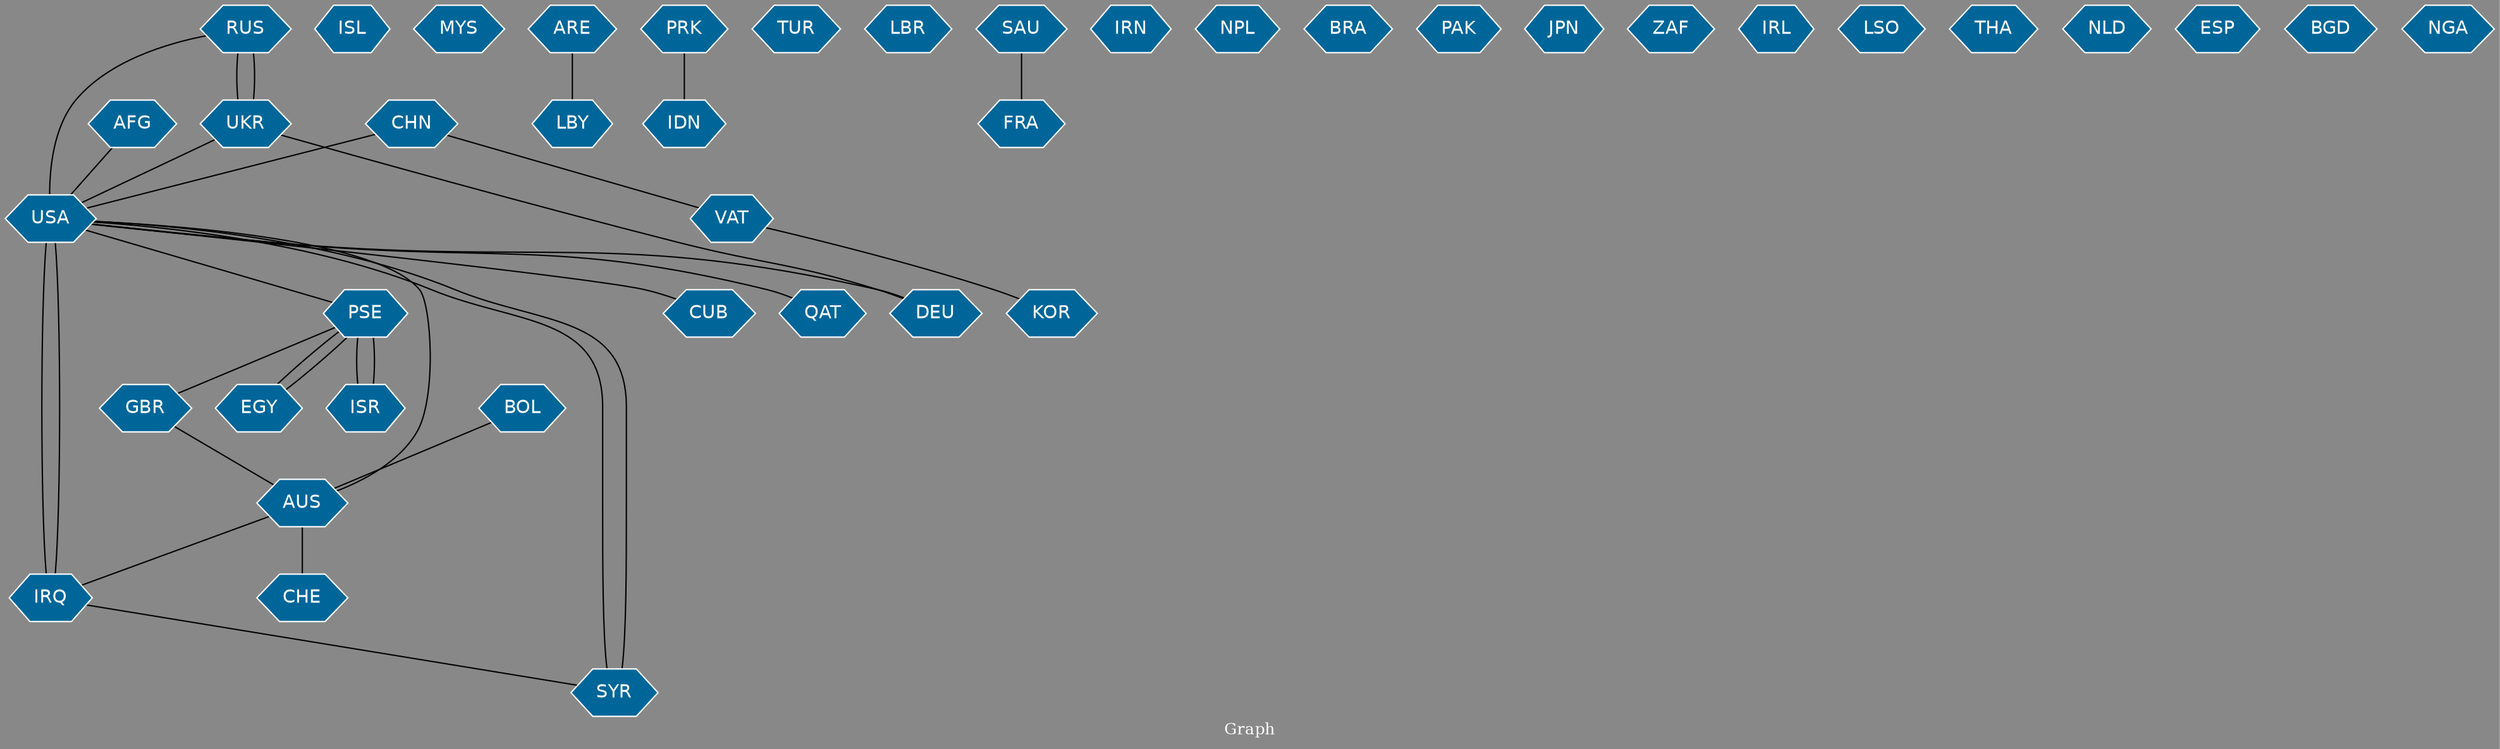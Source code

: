 // Countries together in item graph
graph {
	graph [bgcolor="#888888" fontcolor=white fontsize=12 label="Graph" outputorder=edgesfirst overlap=prism]
	node [color=white fillcolor="#006699" fontcolor=white fontname=Helvetica shape=hexagon style=filled]
	edge [arrowhead=open color=black fontcolor=white fontname=Courier fontsize=12]
		RUS [label=RUS]
		AFG [label=AFG]
		USA [label=USA]
		UKR [label=UKR]
		GBR [label=GBR]
		SYR [label=SYR]
		ISL [label=ISL]
		PSE [label=PSE]
		ISR [label=ISR]
		MYS [label=MYS]
		LBY [label=LBY]
		CHN [label=CHN]
		IRQ [label=IRQ]
		VAT [label=VAT]
		IDN [label=IDN]
		TUR [label=TUR]
		AUS [label=AUS]
		CHE [label=CHE]
		LBR [label=LBR]
		SAU [label=SAU]
		FRA [label=FRA]
		IRN [label=IRN]
		KOR [label=KOR]
		EGY [label=EGY]
		NPL [label=NPL]
		BRA [label=BRA]
		PAK [label=PAK]
		JPN [label=JPN]
		ZAF [label=ZAF]
		IRL [label=IRL]
		ARE [label=ARE]
		BOL [label=BOL]
		LSO [label=LSO]
		DEU [label=DEU]
		THA [label=THA]
		NLD [label=NLD]
		ESP [label=ESP]
		PRK [label=PRK]
		BGD [label=BGD]
		NGA [label=NGA]
		CUB [label=CUB]
		QAT [label=QAT]
			SYR -- USA [weight=3]
			UKR -- DEU [weight=1]
			ISR -- PSE [weight=7]
			UKR -- RUS [weight=5]
			GBR -- AUS [weight=1]
			CHN -- USA [weight=1]
			AUS -- USA [weight=1]
			EGY -- PSE [weight=1]
			IRQ -- USA [weight=12]
			PRK -- IDN [weight=1]
			AUS -- CHE [weight=1]
			CHN -- VAT [weight=1]
			AUS -- IRQ [weight=1]
			USA -- SYR [weight=4]
			AFG -- USA [weight=1]
			USA -- IRQ [weight=3]
			PSE -- EGY [weight=1]
			SAU -- FRA [weight=1]
			RUS -- USA [weight=2]
			USA -- CUB [weight=1]
			UKR -- USA [weight=1]
			RUS -- UKR [weight=10]
			IRQ -- SYR [weight=1]
			PSE -- ISR [weight=7]
			USA -- PSE [weight=1]
			VAT -- KOR [weight=1]
			PSE -- GBR [weight=1]
			USA -- QAT [weight=1]
			ARE -- LBY [weight=1]
			USA -- DEU [weight=1]
			BOL -- AUS [weight=1]
}